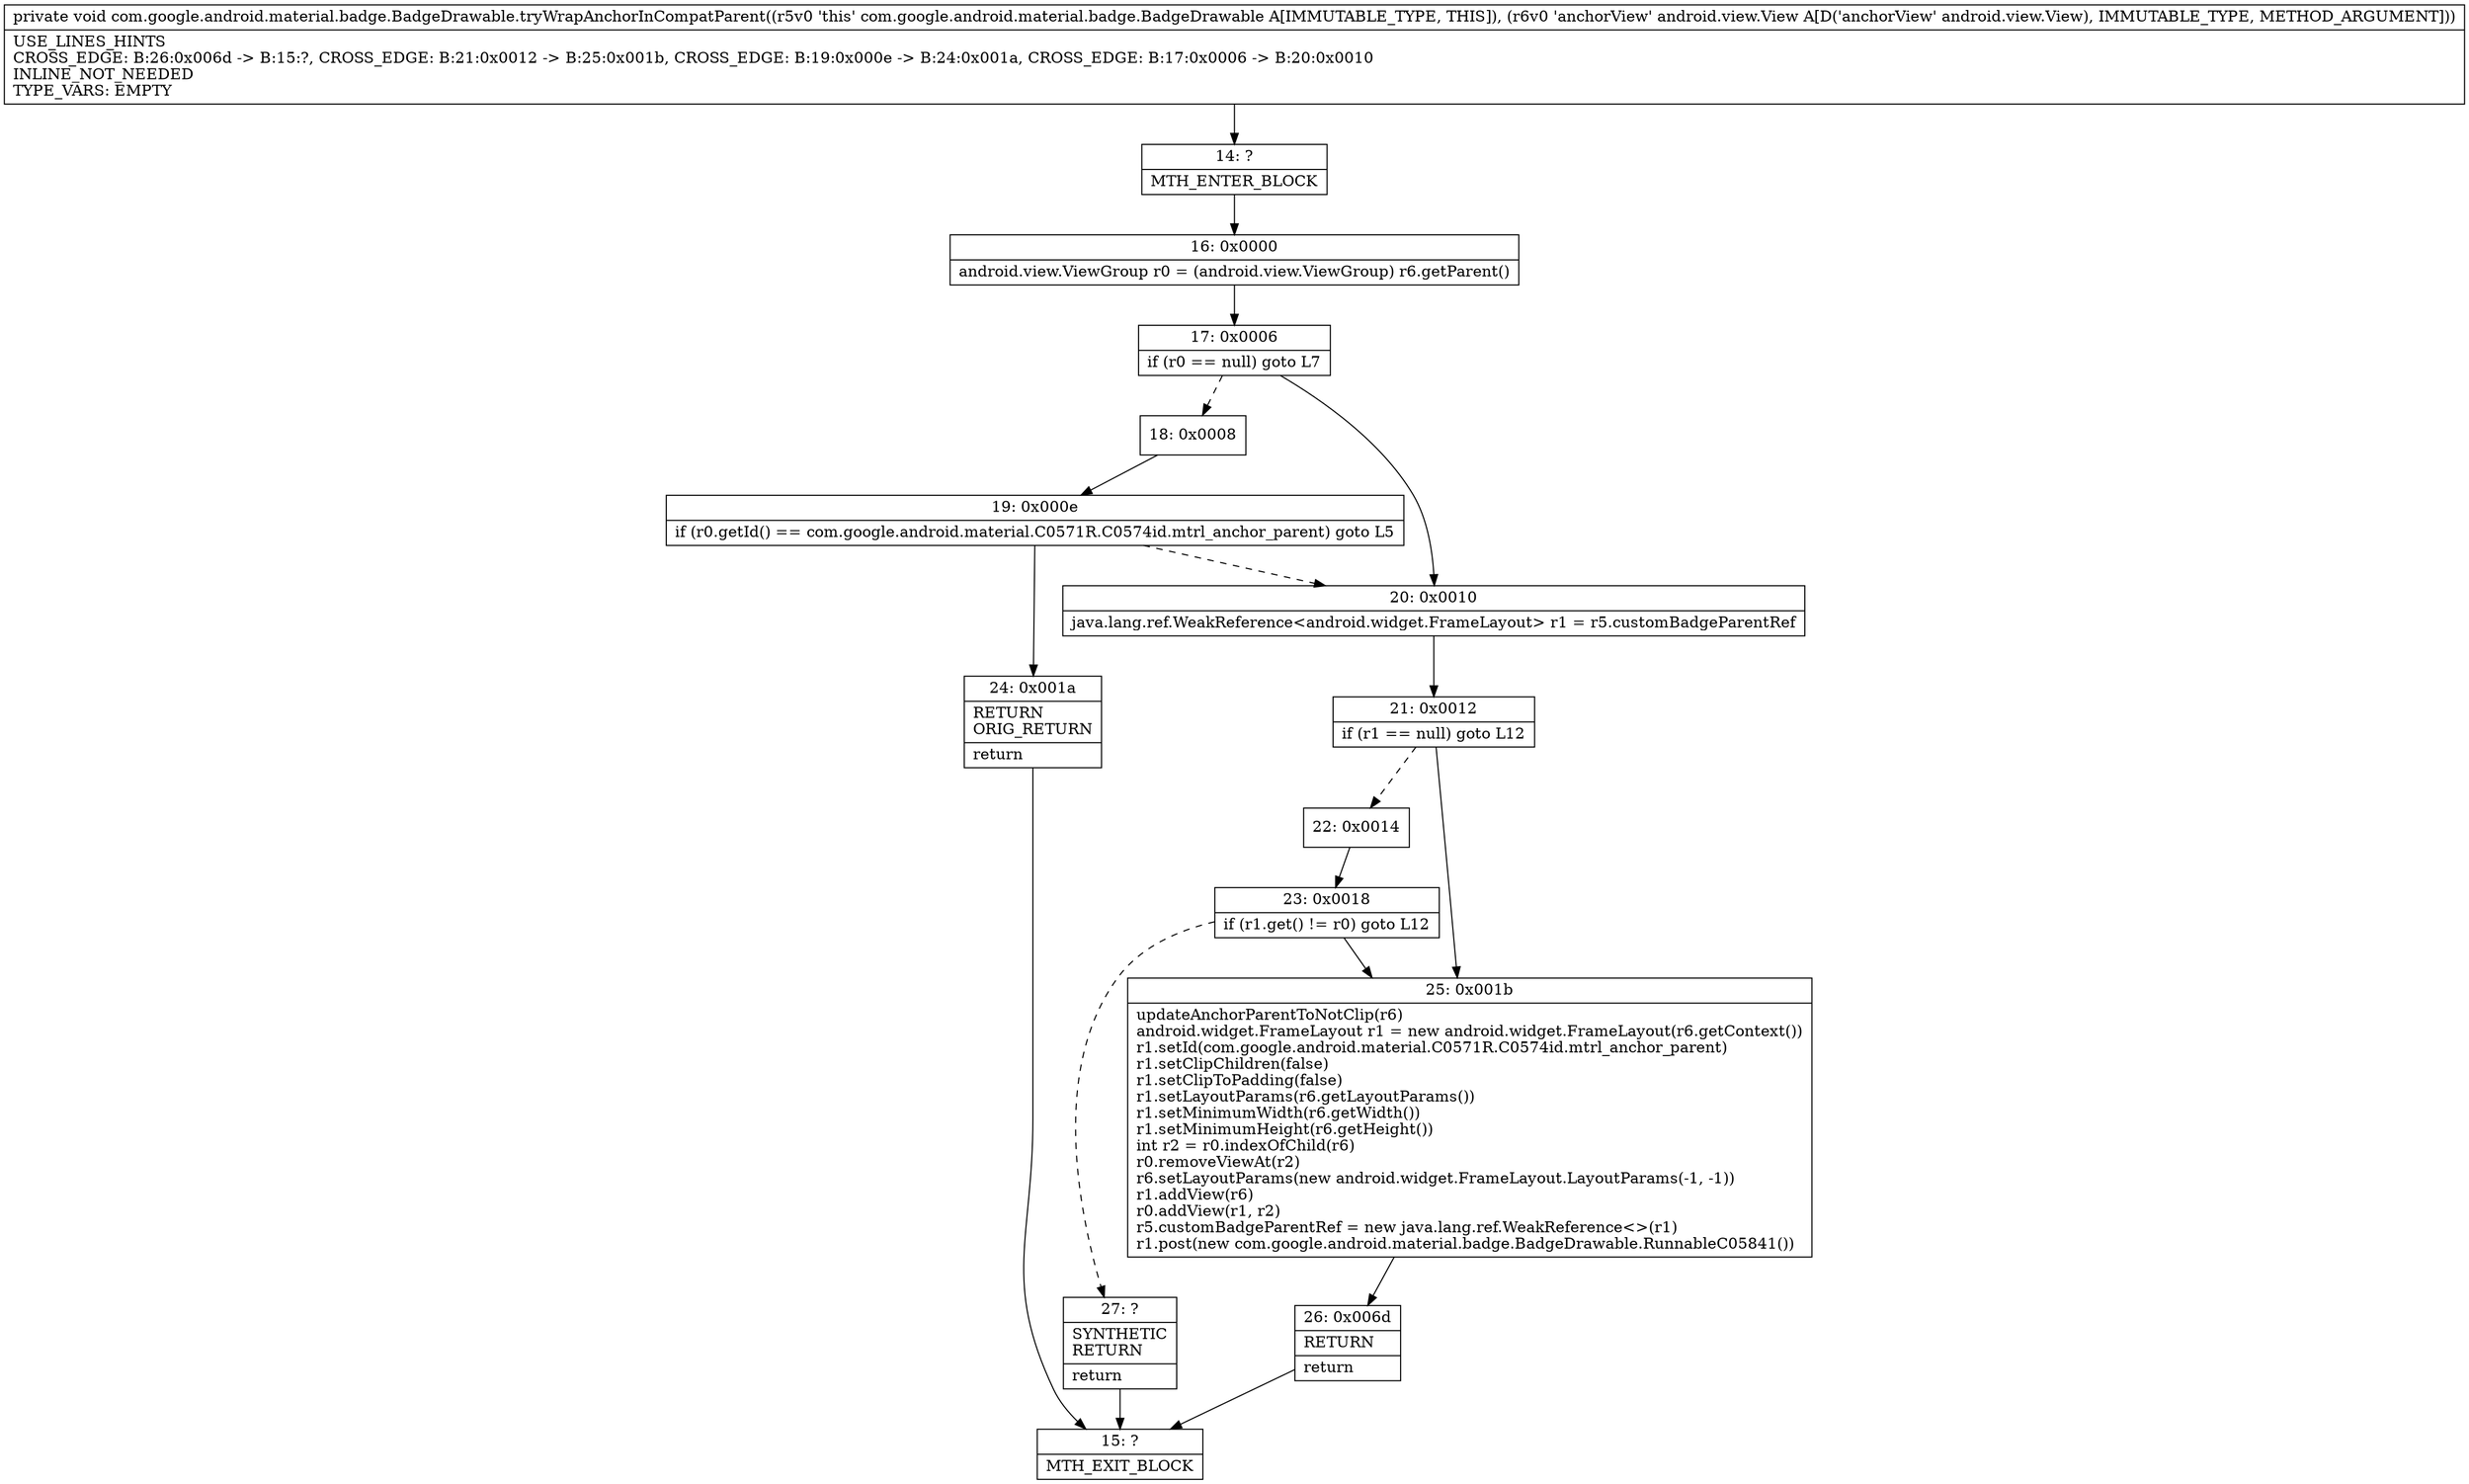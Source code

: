 digraph "CFG forcom.google.android.material.badge.BadgeDrawable.tryWrapAnchorInCompatParent(Landroid\/view\/View;)V" {
Node_14 [shape=record,label="{14\:\ ?|MTH_ENTER_BLOCK\l}"];
Node_16 [shape=record,label="{16\:\ 0x0000|android.view.ViewGroup r0 = (android.view.ViewGroup) r6.getParent()\l}"];
Node_17 [shape=record,label="{17\:\ 0x0006|if (r0 == null) goto L7\l}"];
Node_18 [shape=record,label="{18\:\ 0x0008}"];
Node_19 [shape=record,label="{19\:\ 0x000e|if (r0.getId() == com.google.android.material.C0571R.C0574id.mtrl_anchor_parent) goto L5\l}"];
Node_24 [shape=record,label="{24\:\ 0x001a|RETURN\lORIG_RETURN\l|return\l}"];
Node_15 [shape=record,label="{15\:\ ?|MTH_EXIT_BLOCK\l}"];
Node_20 [shape=record,label="{20\:\ 0x0010|java.lang.ref.WeakReference\<android.widget.FrameLayout\> r1 = r5.customBadgeParentRef\l}"];
Node_21 [shape=record,label="{21\:\ 0x0012|if (r1 == null) goto L12\l}"];
Node_22 [shape=record,label="{22\:\ 0x0014}"];
Node_23 [shape=record,label="{23\:\ 0x0018|if (r1.get() != r0) goto L12\l}"];
Node_27 [shape=record,label="{27\:\ ?|SYNTHETIC\lRETURN\l|return\l}"];
Node_25 [shape=record,label="{25\:\ 0x001b|updateAnchorParentToNotClip(r6)\landroid.widget.FrameLayout r1 = new android.widget.FrameLayout(r6.getContext())\lr1.setId(com.google.android.material.C0571R.C0574id.mtrl_anchor_parent)\lr1.setClipChildren(false)\lr1.setClipToPadding(false)\lr1.setLayoutParams(r6.getLayoutParams())\lr1.setMinimumWidth(r6.getWidth())\lr1.setMinimumHeight(r6.getHeight())\lint r2 = r0.indexOfChild(r6)\lr0.removeViewAt(r2)\lr6.setLayoutParams(new android.widget.FrameLayout.LayoutParams(\-1, \-1))\lr1.addView(r6)\lr0.addView(r1, r2)\lr5.customBadgeParentRef = new java.lang.ref.WeakReference\<\>(r1)\lr1.post(new com.google.android.material.badge.BadgeDrawable.RunnableC05841())\l}"];
Node_26 [shape=record,label="{26\:\ 0x006d|RETURN\l|return\l}"];
MethodNode[shape=record,label="{private void com.google.android.material.badge.BadgeDrawable.tryWrapAnchorInCompatParent((r5v0 'this' com.google.android.material.badge.BadgeDrawable A[IMMUTABLE_TYPE, THIS]), (r6v0 'anchorView' android.view.View A[D('anchorView' android.view.View), IMMUTABLE_TYPE, METHOD_ARGUMENT]))  | USE_LINES_HINTS\lCROSS_EDGE: B:26:0x006d \-\> B:15:?, CROSS_EDGE: B:21:0x0012 \-\> B:25:0x001b, CROSS_EDGE: B:19:0x000e \-\> B:24:0x001a, CROSS_EDGE: B:17:0x0006 \-\> B:20:0x0010\lINLINE_NOT_NEEDED\lTYPE_VARS: EMPTY\l}"];
MethodNode -> Node_14;Node_14 -> Node_16;
Node_16 -> Node_17;
Node_17 -> Node_18[style=dashed];
Node_17 -> Node_20;
Node_18 -> Node_19;
Node_19 -> Node_20[style=dashed];
Node_19 -> Node_24;
Node_24 -> Node_15;
Node_20 -> Node_21;
Node_21 -> Node_22[style=dashed];
Node_21 -> Node_25;
Node_22 -> Node_23;
Node_23 -> Node_25;
Node_23 -> Node_27[style=dashed];
Node_27 -> Node_15;
Node_25 -> Node_26;
Node_26 -> Node_15;
}

